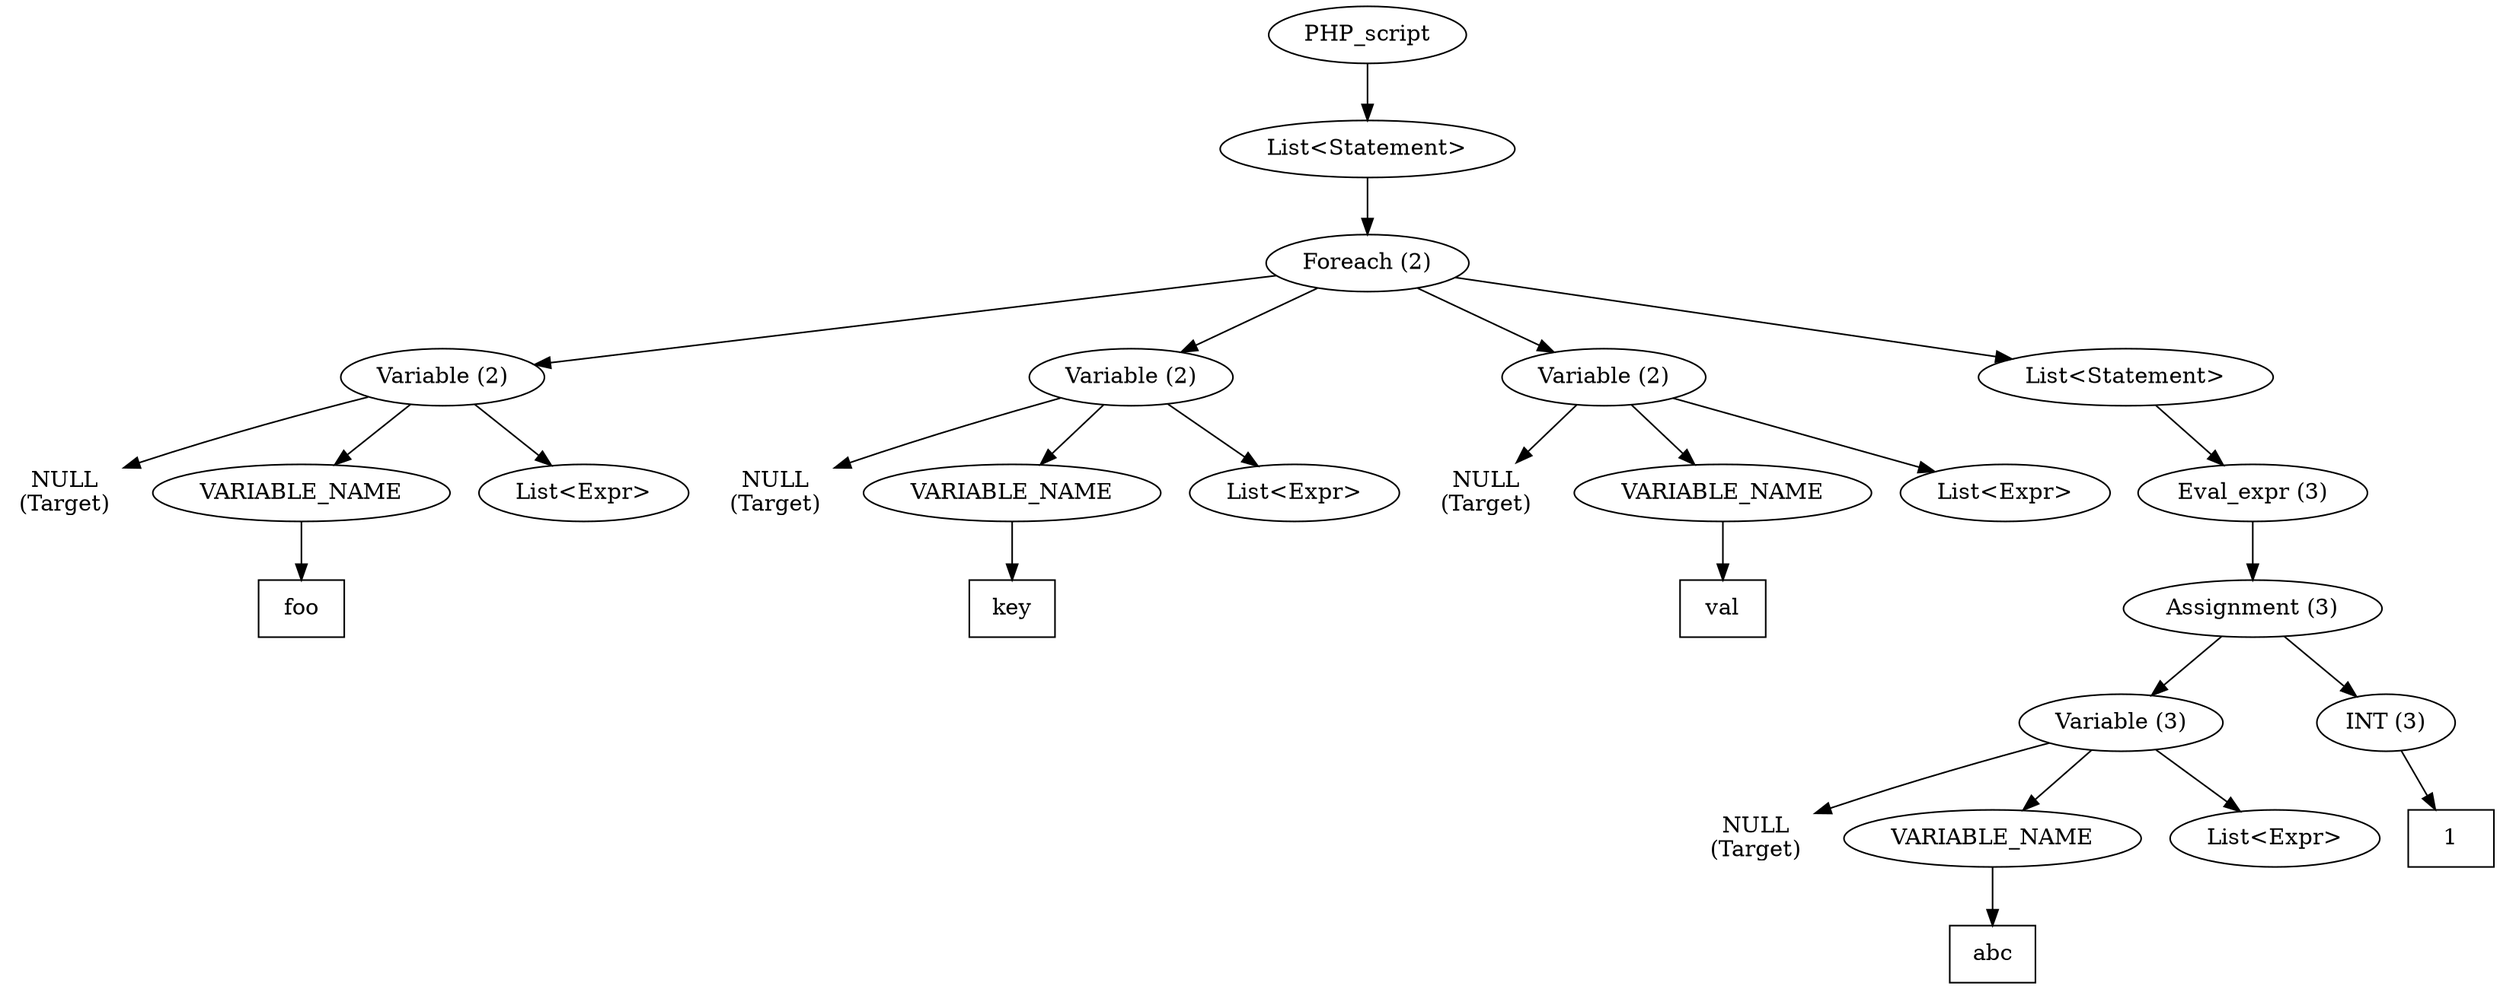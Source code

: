 /*
 * AST in dot format generated by phc -- the PHP compiler
 */

digraph AST {
ordering=out;
node_0 [label="PHP_script"];
node_1 [label="List<Statement>"];
node_0 -> node_1;
node_2 [label="Foreach (2)"];
node_1 -> node_2;
node_3 [label="Variable (2)"];
node_2 -> node_3;
node_4 [label="NULL\n(Target)", shape=plaintext]
node_3 -> node_4;
node_5 [label="VARIABLE_NAME"];
node_3 -> node_5;
node_6 [label="foo", shape=box]
node_5 -> node_6;
node_7 [label="List<Expr>"];
node_3 -> node_7;
node_8 [label="Variable (2)"];
node_2 -> node_8;
node_9 [label="NULL\n(Target)", shape=plaintext]
node_8 -> node_9;
node_10 [label="VARIABLE_NAME"];
node_8 -> node_10;
node_11 [label="key", shape=box]
node_10 -> node_11;
node_12 [label="List<Expr>"];
node_8 -> node_12;
node_13 [label="Variable (2)"];
node_2 -> node_13;
node_14 [label="NULL\n(Target)", shape=plaintext]
node_13 -> node_14;
node_15 [label="VARIABLE_NAME"];
node_13 -> node_15;
node_16 [label="val", shape=box]
node_15 -> node_16;
node_17 [label="List<Expr>"];
node_13 -> node_17;
node_18 [label="List<Statement>"];
node_2 -> node_18;
node_19 [label="Eval_expr (3)"];
node_18 -> node_19;
node_20 [label="Assignment (3)"];
node_19 -> node_20;
node_21 [label="Variable (3)"];
node_20 -> node_21;
node_22 [label="NULL\n(Target)", shape=plaintext]
node_21 -> node_22;
node_23 [label="VARIABLE_NAME"];
node_21 -> node_23;
node_24 [label="abc", shape=box]
node_23 -> node_24;
node_25 [label="List<Expr>"];
node_21 -> node_25;
node_26 [label="INT (3)"];
node_20 -> node_26;
node_27 [label="1", shape=box]
node_26 -> node_27;
}